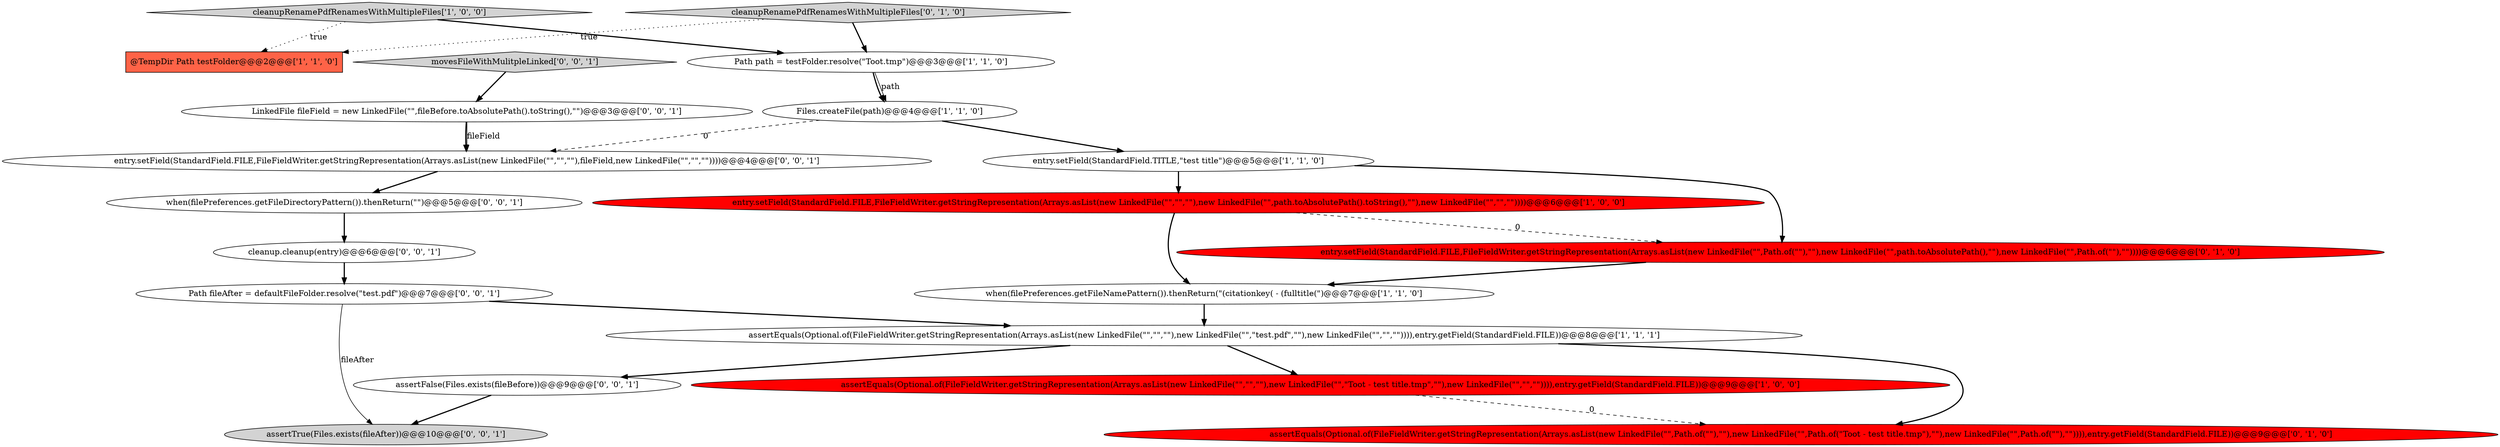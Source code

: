 digraph {
14 [style = filled, label = "entry.setField(StandardField.FILE,FileFieldWriter.getStringRepresentation(Arrays.asList(new LinkedFile(\"\",\"\",\"\"),fileField,new LinkedFile(\"\",\"\",\"\"))))@@@4@@@['0', '0', '1']", fillcolor = white, shape = ellipse image = "AAA0AAABBB3BBB"];
3 [style = filled, label = "Files.createFile(path)@@@4@@@['1', '1', '0']", fillcolor = white, shape = ellipse image = "AAA0AAABBB1BBB"];
12 [style = filled, label = "cleanup.cleanup(entry)@@@6@@@['0', '0', '1']", fillcolor = white, shape = ellipse image = "AAA0AAABBB3BBB"];
5 [style = filled, label = "cleanupRenamePdfRenamesWithMultipleFiles['1', '0', '0']", fillcolor = lightgray, shape = diamond image = "AAA0AAABBB1BBB"];
11 [style = filled, label = "entry.setField(StandardField.FILE,FileFieldWriter.getStringRepresentation(Arrays.asList(new LinkedFile(\"\",Path.of(\"\"),\"\"),new LinkedFile(\"\",path.toAbsolutePath(),\"\"),new LinkedFile(\"\",Path.of(\"\"),\"\"))))@@@6@@@['0', '1', '0']", fillcolor = red, shape = ellipse image = "AAA1AAABBB2BBB"];
0 [style = filled, label = "Path path = testFolder.resolve(\"Toot.tmp\")@@@3@@@['1', '1', '0']", fillcolor = white, shape = ellipse image = "AAA0AAABBB1BBB"];
17 [style = filled, label = "assertTrue(Files.exists(fileAfter))@@@10@@@['0', '0', '1']", fillcolor = lightgray, shape = ellipse image = "AAA0AAABBB3BBB"];
1 [style = filled, label = "when(filePreferences.getFileNamePattern()).thenReturn(\"(citationkey( - (fulltitle(\")@@@7@@@['1', '1', '0']", fillcolor = white, shape = ellipse image = "AAA0AAABBB1BBB"];
19 [style = filled, label = "when(filePreferences.getFileDirectoryPattern()).thenReturn(\"\")@@@5@@@['0', '0', '1']", fillcolor = white, shape = ellipse image = "AAA0AAABBB3BBB"];
13 [style = filled, label = "LinkedFile fileField = new LinkedFile(\"\",fileBefore.toAbsolutePath().toString(),\"\")@@@3@@@['0', '0', '1']", fillcolor = white, shape = ellipse image = "AAA0AAABBB3BBB"];
7 [style = filled, label = "@TempDir Path testFolder@@@2@@@['1', '1', '0']", fillcolor = tomato, shape = box image = "AAA0AAABBB1BBB"];
8 [style = filled, label = "assertEquals(Optional.of(FileFieldWriter.getStringRepresentation(Arrays.asList(new LinkedFile(\"\",\"\",\"\"),new LinkedFile(\"\",\"Toot - test title.tmp\",\"\"),new LinkedFile(\"\",\"\",\"\")))),entry.getField(StandardField.FILE))@@@9@@@['1', '0', '0']", fillcolor = red, shape = ellipse image = "AAA1AAABBB1BBB"];
10 [style = filled, label = "cleanupRenamePdfRenamesWithMultipleFiles['0', '1', '0']", fillcolor = lightgray, shape = diamond image = "AAA0AAABBB2BBB"];
4 [style = filled, label = "entry.setField(StandardField.FILE,FileFieldWriter.getStringRepresentation(Arrays.asList(new LinkedFile(\"\",\"\",\"\"),new LinkedFile(\"\",path.toAbsolutePath().toString(),\"\"),new LinkedFile(\"\",\"\",\"\"))))@@@6@@@['1', '0', '0']", fillcolor = red, shape = ellipse image = "AAA1AAABBB1BBB"];
15 [style = filled, label = "Path fileAfter = defaultFileFolder.resolve(\"test.pdf\")@@@7@@@['0', '0', '1']", fillcolor = white, shape = ellipse image = "AAA0AAABBB3BBB"];
16 [style = filled, label = "movesFileWithMulitpleLinked['0', '0', '1']", fillcolor = lightgray, shape = diamond image = "AAA0AAABBB3BBB"];
18 [style = filled, label = "assertFalse(Files.exists(fileBefore))@@@9@@@['0', '0', '1']", fillcolor = white, shape = ellipse image = "AAA0AAABBB3BBB"];
6 [style = filled, label = "assertEquals(Optional.of(FileFieldWriter.getStringRepresentation(Arrays.asList(new LinkedFile(\"\",\"\",\"\"),new LinkedFile(\"\",\"test.pdf\",\"\"),new LinkedFile(\"\",\"\",\"\")))),entry.getField(StandardField.FILE))@@@8@@@['1', '1', '1']", fillcolor = white, shape = ellipse image = "AAA0AAABBB1BBB"];
9 [style = filled, label = "assertEquals(Optional.of(FileFieldWriter.getStringRepresentation(Arrays.asList(new LinkedFile(\"\",Path.of(\"\"),\"\"),new LinkedFile(\"\",Path.of(\"Toot - test title.tmp\"),\"\"),new LinkedFile(\"\",Path.of(\"\"),\"\")))),entry.getField(StandardField.FILE))@@@9@@@['0', '1', '0']", fillcolor = red, shape = ellipse image = "AAA1AAABBB2BBB"];
2 [style = filled, label = "entry.setField(StandardField.TITLE,\"test title\")@@@5@@@['1', '1', '0']", fillcolor = white, shape = ellipse image = "AAA0AAABBB1BBB"];
0->3 [style = bold, label=""];
16->13 [style = bold, label=""];
19->12 [style = bold, label=""];
11->1 [style = bold, label=""];
6->18 [style = bold, label=""];
12->15 [style = bold, label=""];
18->17 [style = bold, label=""];
14->19 [style = bold, label=""];
15->6 [style = bold, label=""];
2->4 [style = bold, label=""];
8->9 [style = dashed, label="0"];
1->6 [style = bold, label=""];
3->2 [style = bold, label=""];
5->0 [style = bold, label=""];
5->7 [style = dotted, label="true"];
10->0 [style = bold, label=""];
6->8 [style = bold, label=""];
15->17 [style = solid, label="fileAfter"];
4->1 [style = bold, label=""];
0->3 [style = solid, label="path"];
6->9 [style = bold, label=""];
4->11 [style = dashed, label="0"];
3->14 [style = dashed, label="0"];
13->14 [style = bold, label=""];
13->14 [style = solid, label="fileField"];
2->11 [style = bold, label=""];
10->7 [style = dotted, label="true"];
}
